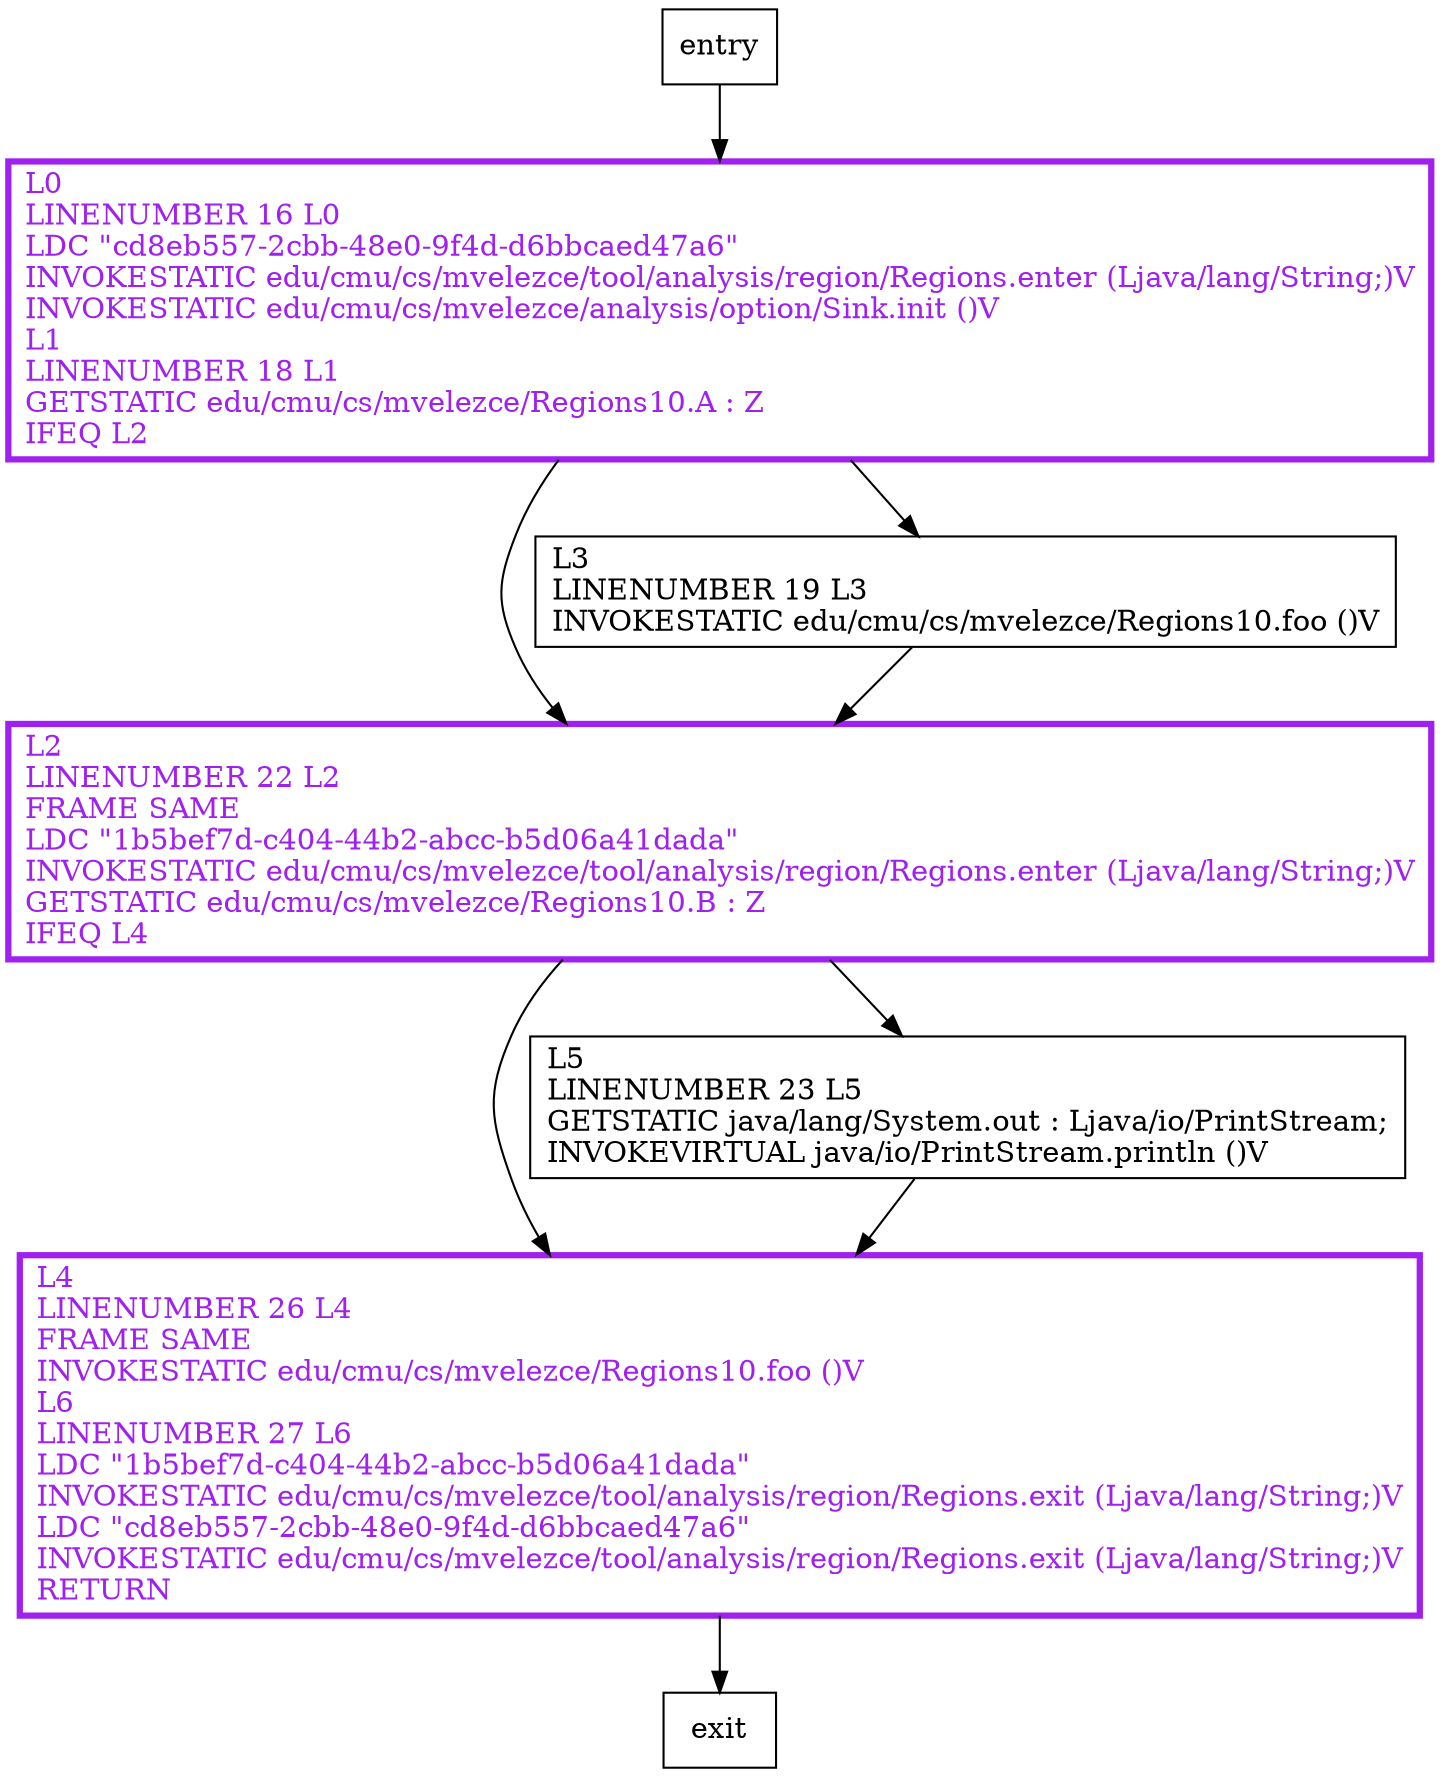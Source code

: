 digraph main {
node [shape=record];
593544615 [label="L4\lLINENUMBER 26 L4\lFRAME SAME\lINVOKESTATIC edu/cmu/cs/mvelezce/Regions10.foo ()V\lL6\lLINENUMBER 27 L6\lLDC \"1b5bef7d-c404-44b2-abcc-b5d06a41dada\"\lINVOKESTATIC edu/cmu/cs/mvelezce/tool/analysis/region/Regions.exit (Ljava/lang/String;)V\lLDC \"cd8eb557-2cbb-48e0-9f4d-d6bbcaed47a6\"\lINVOKESTATIC edu/cmu/cs/mvelezce/tool/analysis/region/Regions.exit (Ljava/lang/String;)V\lRETURN\l"];
1247332921 [label="L0\lLINENUMBER 16 L0\lLDC \"cd8eb557-2cbb-48e0-9f4d-d6bbcaed47a6\"\lINVOKESTATIC edu/cmu/cs/mvelezce/tool/analysis/region/Regions.enter (Ljava/lang/String;)V\lINVOKESTATIC edu/cmu/cs/mvelezce/analysis/option/Sink.init ()V\lL1\lLINENUMBER 18 L1\lGETSTATIC edu/cmu/cs/mvelezce/Regions10.A : Z\lIFEQ L2\l"];
1605437519 [label="L2\lLINENUMBER 22 L2\lFRAME SAME\lLDC \"1b5bef7d-c404-44b2-abcc-b5d06a41dada\"\lINVOKESTATIC edu/cmu/cs/mvelezce/tool/analysis/region/Regions.enter (Ljava/lang/String;)V\lGETSTATIC edu/cmu/cs/mvelezce/Regions10.B : Z\lIFEQ L4\l"];
803592944 [label="L5\lLINENUMBER 23 L5\lGETSTATIC java/lang/System.out : Ljava/io/PrintStream;\lINVOKEVIRTUAL java/io/PrintStream.println ()V\l"];
91299610 [label="L3\lLINENUMBER 19 L3\lINVOKESTATIC edu/cmu/cs/mvelezce/Regions10.foo ()V\l"];
entry;
exit;
entry -> 1247332921;
593544615 -> exit;
1247332921 -> 1605437519;
1247332921 -> 91299610;
1605437519 -> 593544615;
1605437519 -> 803592944;
803592944 -> 593544615;
91299610 -> 1605437519;
593544615[fontcolor="purple", penwidth=3, color="purple"];
1247332921[fontcolor="purple", penwidth=3, color="purple"];
1605437519[fontcolor="purple", penwidth=3, color="purple"];
}
